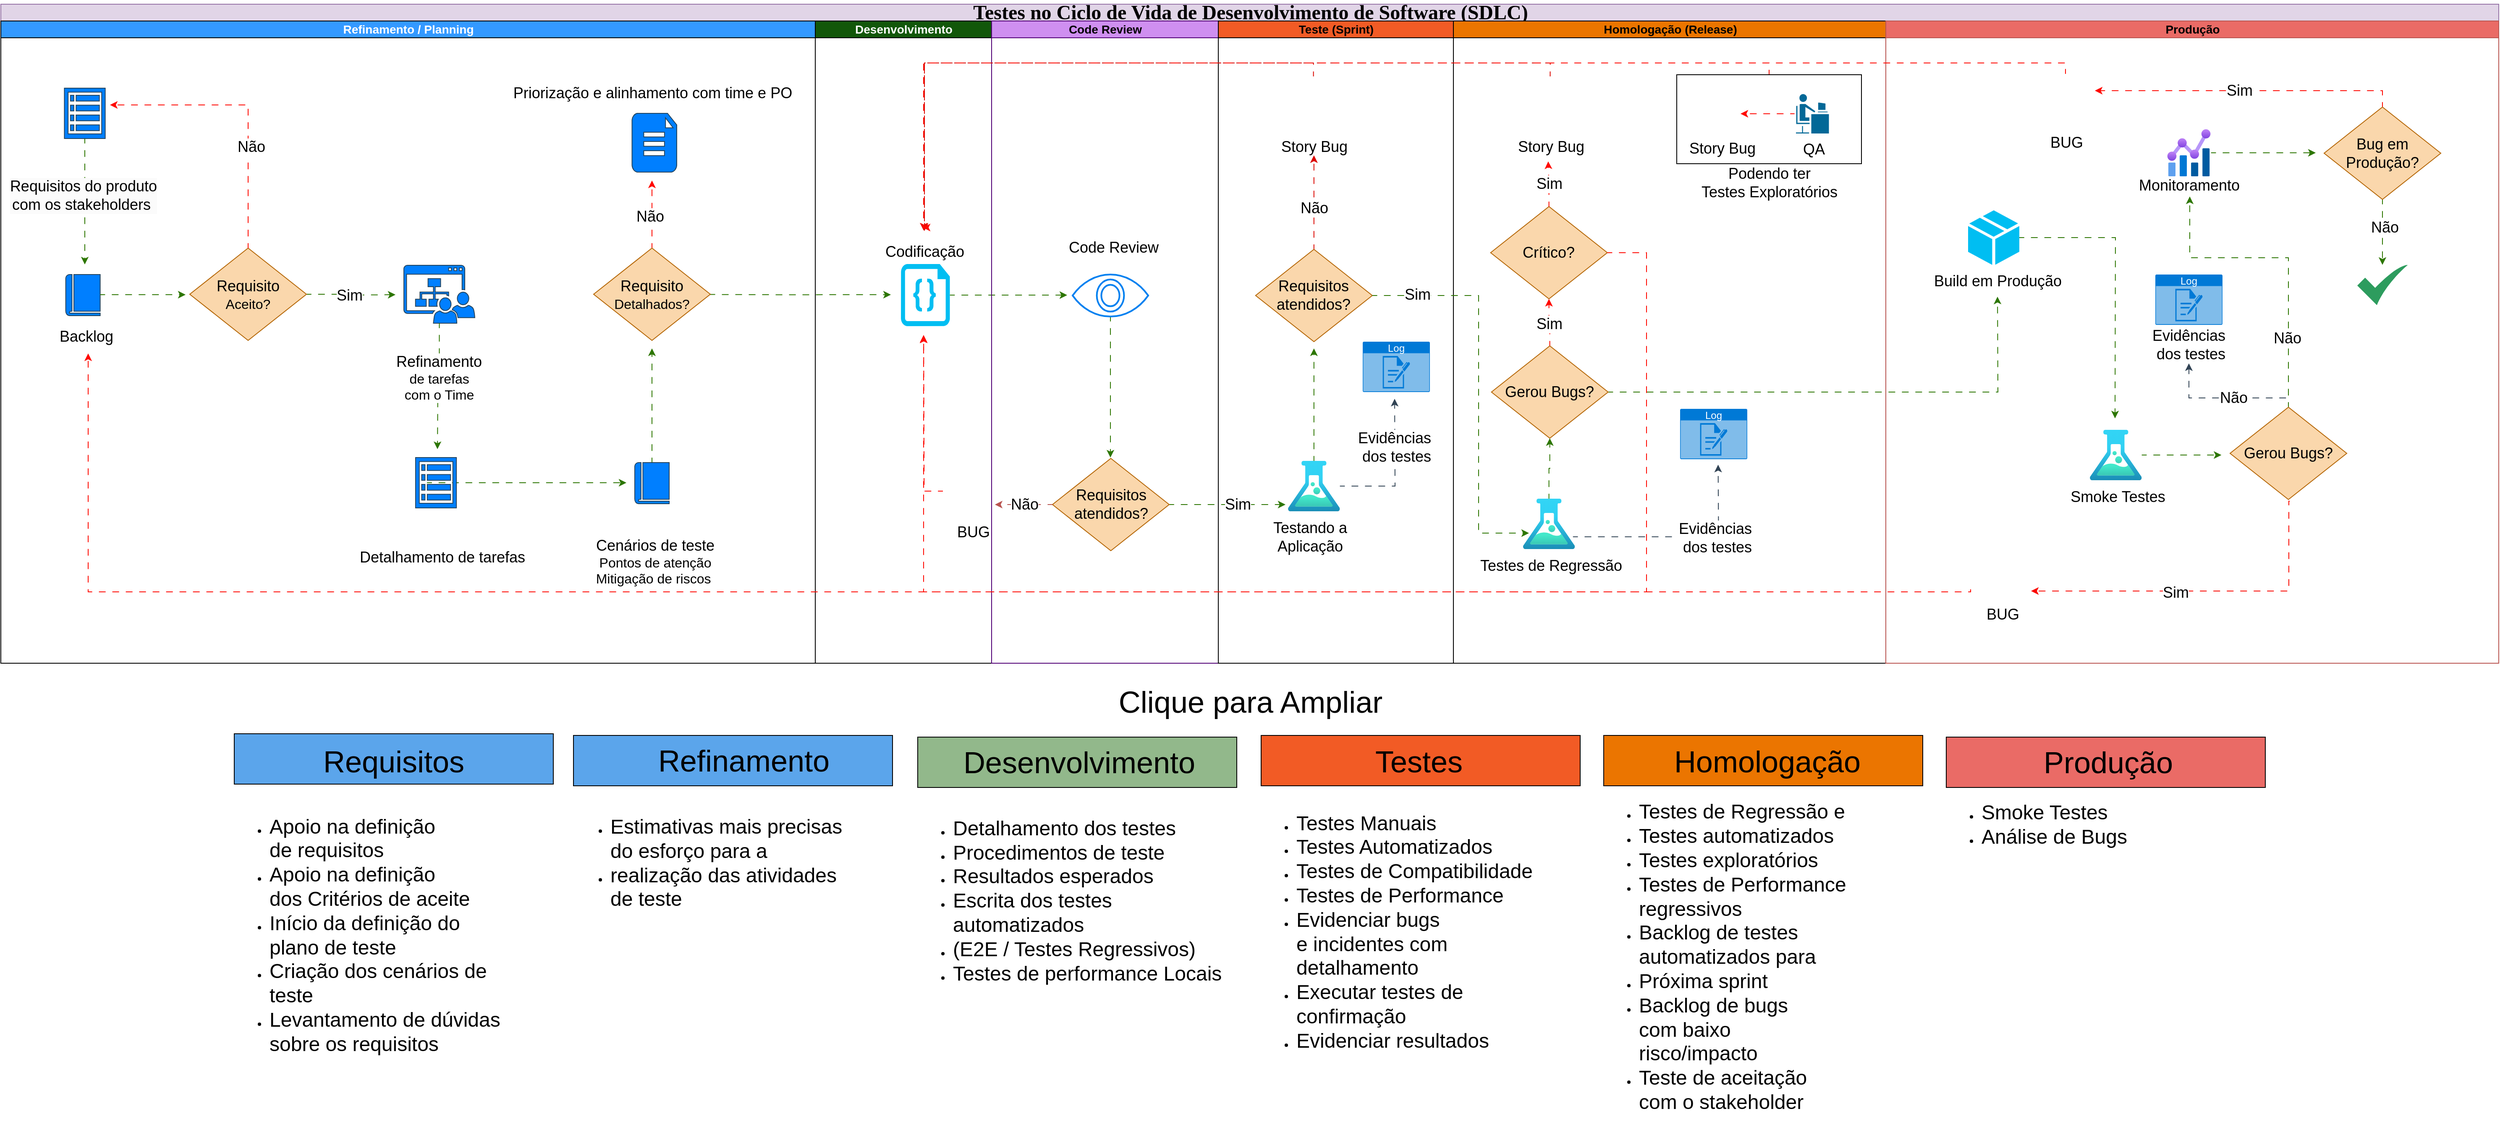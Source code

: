 <mxfile version="24.8.4">
  <diagram name="Page-1" id="74e2e168-ea6b-b213-b513-2b3c1d86103e">
    <mxGraphModel dx="6105" dy="2170" grid="0" gridSize="10" guides="1" tooltips="1" connect="1" arrows="1" fold="1" page="1" pageScale="1" pageWidth="1100" pageHeight="850" background="#FFFFFF" math="0" shadow="0">
      <root>
        <mxCell id="0" />
        <mxCell id="1" parent="0" />
        <mxCell id="77e6c97f196da883-1" value="&lt;font style=&quot;font-size: 24px;&quot;&gt;Testes no Ciclo de Vida de Desenvolvimento de Software (SDLC)&lt;/font&gt;" style="swimlane;html=1;childLayout=stackLayout;startSize=20;rounded=0;shadow=0;labelBackgroundColor=none;strokeWidth=1;fontFamily=Verdana;fontSize=8;align=center;fillColor=#e1d5e7;strokeColor=#9673a6;" parent="1" vertex="1">
          <mxGeometry x="70" y="5" width="2975" height="785" as="geometry" />
        </mxCell>
        <mxCell id="77e6c97f196da883-2" value="&lt;font style=&quot;font-size: 14px;&quot;&gt;Refinamento / Planning&lt;/font&gt;" style="swimlane;html=1;startSize=20;fillColor=#3399FF;strokeColor=#000000;fontColor=#ffffff;fillStyle=solid;gradientColor=none;" parent="77e6c97f196da883-1" vertex="1">
          <mxGeometry y="20" width="970" height="765" as="geometry">
            <mxRectangle y="20" width="32" height="730" as="alternateBounds" />
          </mxGeometry>
        </mxCell>
        <mxCell id="rSFsk-fasPT_X7yhRa_L-7" value="" style="edgeStyle=orthogonalEdgeStyle;rounded=0;orthogonalLoop=1;jettySize=auto;html=1;fillColor=#60a917;strokeColor=#2D7600;flowAnimation=1;" parent="77e6c97f196da883-2" source="rSFsk-fasPT_X7yhRa_L-2" edge="1">
          <mxGeometry relative="1" as="geometry">
            <mxPoint x="100" y="290" as="targetPoint" />
          </mxGeometry>
        </mxCell>
        <mxCell id="rSFsk-fasPT_X7yhRa_L-8" value="&lt;div style=&quot;font-size: 12px; background-color: rgb(251, 251, 251);&quot;&gt;&lt;span style=&quot;font-size: 18px;&quot;&gt;Requisitos do produto&lt;/span&gt;&lt;/div&gt;&lt;div style=&quot;font-size: 12px; background-color: rgb(251, 251, 251);&quot;&gt;&lt;span style=&quot;font-size: 18px;&quot;&gt;com os stakeholders&amp;nbsp;&lt;/span&gt;&lt;/div&gt;" style="edgeLabel;html=1;align=center;verticalAlign=middle;resizable=0;points=[];" parent="rSFsk-fasPT_X7yhRa_L-7" vertex="1" connectable="0">
          <mxGeometry x="0.608" y="-2" relative="1" as="geometry">
            <mxPoint y="-53" as="offset" />
          </mxGeometry>
        </mxCell>
        <mxCell id="rSFsk-fasPT_X7yhRa_L-2" value="" style="sketch=0;html=1;aspect=fixed;strokeColor=#23445d;shadow=0;fillColor=#007FFF;verticalAlign=top;labelPosition=center;verticalLabelPosition=bottom;shape=mxgraph.gcp2.view_list;" parent="77e6c97f196da883-2" vertex="1">
          <mxGeometry x="75.7" y="80" width="48.6" height="60" as="geometry" />
        </mxCell>
        <mxCell id="rSFsk-fasPT_X7yhRa_L-5" value="" style="sketch=0;pointerEvents=1;shadow=0;dashed=0;html=1;strokeColor=#23445d;fillColor=#007FFF;labelPosition=center;verticalLabelPosition=bottom;verticalAlign=top;outlineConnect=0;align=center;shape=mxgraph.office.concepts.book_journal;" parent="77e6c97f196da883-2" vertex="1">
          <mxGeometry x="77.3" y="302" width="41" height="49" as="geometry" />
        </mxCell>
        <mxCell id="rSFsk-fasPT_X7yhRa_L-6" value="&lt;span style=&quot;font-size: 18px;&quot;&gt;Backlog&amp;nbsp;&lt;/span&gt;" style="text;html=1;align=center;verticalAlign=middle;resizable=0;points=[];autosize=1;strokeColor=none;fillColor=none;" parent="77e6c97f196da883-2" vertex="1">
          <mxGeometry x="58.8" y="356" width="90" height="40" as="geometry" />
        </mxCell>
        <mxCell id="rSFsk-fasPT_X7yhRa_L-19" style="edgeStyle=orthogonalEdgeStyle;rounded=0;orthogonalLoop=1;jettySize=auto;html=1;fillColor=#60a917;strokeColor=#2D7600;flowAnimation=1;" parent="77e6c97f196da883-2" source="rSFsk-fasPT_X7yhRa_L-9" edge="1">
          <mxGeometry relative="1" as="geometry">
            <mxPoint x="470" y="326" as="targetPoint" />
          </mxGeometry>
        </mxCell>
        <mxCell id="rSFsk-fasPT_X7yhRa_L-20" value="&lt;font style=&quot;font-size: 18px;&quot;&gt;Sim&lt;/font&gt;" style="edgeLabel;html=1;align=center;verticalAlign=middle;resizable=0;points=[];" parent="rSFsk-fasPT_X7yhRa_L-19" vertex="1" connectable="0">
          <mxGeometry x="-0.057" y="-1" relative="1" as="geometry">
            <mxPoint as="offset" />
          </mxGeometry>
        </mxCell>
        <mxCell id="rSFsk-fasPT_X7yhRa_L-9" value="&lt;div&gt;&lt;font style=&quot;font-size: 18px;&quot;&gt;Requisito&lt;/font&gt;&lt;/div&gt;&lt;div&gt;&lt;font size=&quot;3&quot;&gt;Aceito?&lt;/font&gt;&lt;/div&gt;" style="rhombus;whiteSpace=wrap;html=1;fillColor=#fad7ac;strokeColor=#b46504;" parent="77e6c97f196da883-2" vertex="1">
          <mxGeometry x="225" y="270.5" width="139" height="110" as="geometry" />
        </mxCell>
        <mxCell id="rSFsk-fasPT_X7yhRa_L-10" style="edgeStyle=orthogonalEdgeStyle;rounded=0;orthogonalLoop=1;jettySize=auto;html=1;fillColor=#60a917;strokeColor=#2D7600;flowAnimation=1;" parent="77e6c97f196da883-2" source="rSFsk-fasPT_X7yhRa_L-5" edge="1">
          <mxGeometry relative="1" as="geometry">
            <mxPoint x="220" y="326" as="targetPoint" />
          </mxGeometry>
        </mxCell>
        <mxCell id="rSFsk-fasPT_X7yhRa_L-15" style="edgeStyle=orthogonalEdgeStyle;rounded=0;orthogonalLoop=1;jettySize=auto;html=1;exitX=0.5;exitY=0;exitDx=0;exitDy=0;strokeColor=#ff0800;flowAnimation=1;" parent="77e6c97f196da883-2" source="rSFsk-fasPT_X7yhRa_L-9" edge="1">
          <mxGeometry relative="1" as="geometry">
            <mxPoint x="130" y="100" as="targetPoint" />
            <Array as="points">
              <mxPoint x="295" y="100" />
            </Array>
          </mxGeometry>
        </mxCell>
        <mxCell id="rSFsk-fasPT_X7yhRa_L-16" value="&lt;font style=&quot;font-size: 18px;&quot;&gt;Não&lt;/font&gt;" style="edgeLabel;html=1;align=center;verticalAlign=middle;resizable=0;points=[];" parent="rSFsk-fasPT_X7yhRa_L-15" vertex="1" connectable="0">
          <mxGeometry x="-0.279" y="-3" relative="1" as="geometry">
            <mxPoint as="offset" />
          </mxGeometry>
        </mxCell>
        <mxCell id="rSFsk-fasPT_X7yhRa_L-18" value="" style="sketch=0;pointerEvents=1;shadow=0;dashed=0;html=1;strokeColor=#23445d;fillColor=#007FFF;labelPosition=center;verticalLabelPosition=bottom;verticalAlign=top;outlineConnect=0;align=center;shape=mxgraph.office.sites.site_team;" parent="77e6c97f196da883-2" vertex="1">
          <mxGeometry x="480" y="291" width="84.49" height="69" as="geometry" />
        </mxCell>
        <mxCell id="rSFsk-fasPT_X7yhRa_L-28" style="edgeStyle=orthogonalEdgeStyle;rounded=0;orthogonalLoop=1;jettySize=auto;html=1;fillColor=#60a917;strokeColor=#2D7600;flowAnimation=1;" parent="77e6c97f196da883-2" edge="1">
          <mxGeometry relative="1" as="geometry">
            <mxPoint x="745" y="550" as="targetPoint" />
            <mxPoint x="507.55" y="550" as="sourcePoint" />
          </mxGeometry>
        </mxCell>
        <mxCell id="rSFsk-fasPT_X7yhRa_L-22" value="" style="sketch=0;html=1;aspect=fixed;strokeColor=#23445d;shadow=0;fillColor=#007FFF;verticalAlign=top;labelPosition=center;verticalLabelPosition=bottom;shape=mxgraph.gcp2.view_list;" parent="77e6c97f196da883-2" vertex="1">
          <mxGeometry x="493.95" y="520" width="48.6" height="60" as="geometry" />
        </mxCell>
        <mxCell id="rSFsk-fasPT_X7yhRa_L-23" style="edgeStyle=orthogonalEdgeStyle;rounded=0;orthogonalLoop=1;jettySize=auto;html=1;fillColor=#60a917;strokeColor=#2D7600;flowAnimation=1;" parent="77e6c97f196da883-2" source="rSFsk-fasPT_X7yhRa_L-18" edge="1">
          <mxGeometry relative="1" as="geometry">
            <mxPoint x="520" y="510" as="targetPoint" />
          </mxGeometry>
        </mxCell>
        <mxCell id="rSFsk-fasPT_X7yhRa_L-24" value="&lt;div&gt;&lt;font style=&quot;font-size: 18px;&quot;&gt;Refinamento&amp;nbsp;&lt;/font&gt;&lt;/div&gt;&lt;div&gt;&lt;font size=&quot;3&quot;&gt;de tarefas&amp;nbsp;&lt;/font&gt;&lt;/div&gt;&lt;div&gt;&lt;font size=&quot;3&quot;&gt;com o Time&amp;nbsp;&lt;/font&gt;&lt;/div&gt;" style="edgeLabel;html=1;align=center;verticalAlign=middle;resizable=0;points=[];" parent="rSFsk-fasPT_X7yhRa_L-23" vertex="1" connectable="0">
          <mxGeometry x="-0.148" y="1" relative="1" as="geometry">
            <mxPoint as="offset" />
          </mxGeometry>
        </mxCell>
        <mxCell id="rSFsk-fasPT_X7yhRa_L-49" style="edgeStyle=orthogonalEdgeStyle;rounded=0;orthogonalLoop=1;jettySize=auto;html=1;fillColor=#60a917;strokeColor=#2D7600;flowAnimation=1;" parent="77e6c97f196da883-2" source="rSFsk-fasPT_X7yhRa_L-26" edge="1">
          <mxGeometry relative="1" as="geometry">
            <mxPoint x="775.5" y="390" as="targetPoint" />
          </mxGeometry>
        </mxCell>
        <mxCell id="rSFsk-fasPT_X7yhRa_L-26" value="" style="sketch=0;pointerEvents=1;shadow=0;dashed=0;html=1;strokeColor=#23445d;fillColor=#007FFF;labelPosition=center;verticalLabelPosition=bottom;verticalAlign=top;outlineConnect=0;align=center;shape=mxgraph.office.concepts.book_journal;" parent="77e6c97f196da883-2" vertex="1">
          <mxGeometry x="755" y="526" width="41" height="49" as="geometry" />
        </mxCell>
        <mxCell id="rSFsk-fasPT_X7yhRa_L-50" style="edgeStyle=orthogonalEdgeStyle;rounded=0;orthogonalLoop=1;jettySize=auto;html=1;fillColor=#f8cecc;strokeColor=#ff0800;flowAnimation=1;" parent="77e6c97f196da883-2" source="rSFsk-fasPT_X7yhRa_L-47" edge="1">
          <mxGeometry relative="1" as="geometry">
            <mxPoint x="775.5" y="190" as="targetPoint" />
          </mxGeometry>
        </mxCell>
        <mxCell id="rSFsk-fasPT_X7yhRa_L-53" value="&lt;font style=&quot;font-size: 18px;&quot;&gt;Não&lt;/font&gt;" style="edgeLabel;html=1;align=center;verticalAlign=middle;resizable=0;points=[];" parent="rSFsk-fasPT_X7yhRa_L-50" vertex="1" connectable="0">
          <mxGeometry x="-0.059" y="3" relative="1" as="geometry">
            <mxPoint as="offset" />
          </mxGeometry>
        </mxCell>
        <mxCell id="rSFsk-fasPT_X7yhRa_L-54" style="edgeStyle=orthogonalEdgeStyle;rounded=0;orthogonalLoop=1;jettySize=auto;html=1;fillColor=#60a917;strokeColor=#2D7600;flowAnimation=1;" parent="77e6c97f196da883-2" edge="1">
          <mxGeometry relative="1" as="geometry">
            <mxPoint x="1060" y="326" as="targetPoint" />
            <mxPoint x="796.91" y="325.571" as="sourcePoint" />
          </mxGeometry>
        </mxCell>
        <mxCell id="rSFsk-fasPT_X7yhRa_L-47" value="&lt;div&gt;&lt;font style=&quot;font-size: 18px;&quot;&gt;Requisito&lt;/font&gt;&lt;/div&gt;&lt;div&gt;&lt;font size=&quot;3&quot;&gt;Detalhados?&lt;/font&gt;&lt;/div&gt;" style="rhombus;whiteSpace=wrap;html=1;fillColor=#fad7ac;strokeColor=#b46504;" parent="77e6c97f196da883-2" vertex="1">
          <mxGeometry x="706" y="270.5" width="139" height="110" as="geometry" />
        </mxCell>
        <mxCell id="rSFsk-fasPT_X7yhRa_L-48" value="" style="verticalLabelPosition=bottom;html=1;verticalAlign=top;align=center;strokeColor=#23445d;fillColor=#007FFF;shape=mxgraph.azure.file_2;pointerEvents=1;" parent="77e6c97f196da883-2" vertex="1">
          <mxGeometry x="751.75" y="110" width="53.25" height="70" as="geometry" />
        </mxCell>
        <mxCell id="rSFsk-fasPT_X7yhRa_L-51" value="&lt;span style=&quot;font-size: 18px;&quot;&gt;Priorização e alinhamento com time e PO&lt;/span&gt;" style="text;html=1;align=center;verticalAlign=middle;resizable=0;points=[];autosize=1;strokeColor=none;fillColor=none;" parent="77e6c97f196da883-2" vertex="1">
          <mxGeometry x="596.38" y="66" width="360" height="40" as="geometry" />
        </mxCell>
        <mxCell id="77e6c97f196da883-3" value="&lt;font style=&quot;font-size: 14px;&quot;&gt;Desenvolvimento&lt;/font&gt;" style="swimlane;html=1;startSize=20;fillColor=#12570A;strokeColor=#000000;fontColor=#ffffff;fillStyle=solid;" parent="77e6c97f196da883-1" vertex="1">
          <mxGeometry x="970" y="20" width="210" height="765" as="geometry" />
        </mxCell>
        <mxCell id="rSFsk-fasPT_X7yhRa_L-61" style="edgeStyle=orthogonalEdgeStyle;rounded=0;orthogonalLoop=1;jettySize=auto;html=1;fillColor=#60a917;strokeColor=#2D7600;flowAnimation=1;" parent="77e6c97f196da883-3" source="rSFsk-fasPT_X7yhRa_L-52" edge="1">
          <mxGeometry relative="1" as="geometry">
            <mxPoint x="300.0" y="326.5" as="targetPoint" />
          </mxGeometry>
        </mxCell>
        <mxCell id="rSFsk-fasPT_X7yhRa_L-52" value="" style="verticalLabelPosition=bottom;html=1;verticalAlign=top;align=center;strokeColor=none;fillColor=#00BEF2;shape=mxgraph.azure.code_file;pointerEvents=1;" parent="77e6c97f196da883-3" vertex="1">
          <mxGeometry x="102" y="289.5" width="58.25" height="74" as="geometry" />
        </mxCell>
        <mxCell id="rSFsk-fasPT_X7yhRa_L-57" value="&lt;span style=&quot;font-size: 18px;&quot;&gt;Codificação&lt;/span&gt;" style="edgeLabel;html=1;align=center;verticalAlign=middle;resizable=0;points=[];" parent="77e6c97f196da883-3" vertex="1" connectable="0">
          <mxGeometry x="104.995" y="273.996" as="geometry">
            <mxPoint x="25" y="1" as="offset" />
          </mxGeometry>
        </mxCell>
        <mxCell id="77e6c97f196da883-4" value="&lt;font style=&quot;font-size: 14px;&quot;&gt;Code Review&lt;/font&gt;" style="swimlane;html=1;startSize=20;fillColor=#CF8FF0;strokeColor=#500075;fillStyle=solid;" parent="77e6c97f196da883-1" vertex="1">
          <mxGeometry x="1180" y="20" width="270" height="765" as="geometry" />
        </mxCell>
        <mxCell id="rSFsk-fasPT_X7yhRa_L-72" style="edgeStyle=orthogonalEdgeStyle;rounded=0;orthogonalLoop=1;jettySize=auto;html=1;exitX=1;exitY=0.5;exitDx=0;exitDy=0;fillColor=#60a917;strokeColor=#2D7600;flowAnimation=1;" parent="77e6c97f196da883-4" source="rSFsk-fasPT_X7yhRa_L-55" edge="1">
          <mxGeometry relative="1" as="geometry">
            <mxPoint x="350" y="576.059" as="targetPoint" />
          </mxGeometry>
        </mxCell>
        <mxCell id="rSFsk-fasPT_X7yhRa_L-73" value="&lt;font style=&quot;font-size: 18px;&quot;&gt;Sim&lt;/font&gt;" style="edgeLabel;html=1;align=center;verticalAlign=middle;resizable=0;points=[];" parent="rSFsk-fasPT_X7yhRa_L-72" vertex="1" connectable="0">
          <mxGeometry x="0.171" y="1" relative="1" as="geometry">
            <mxPoint as="offset" />
          </mxGeometry>
        </mxCell>
        <mxCell id="rSFsk-fasPT_X7yhRa_L-55" value="&lt;span style=&quot;font-size: 18px;&quot;&gt;Requisitos atendidos?&lt;/span&gt;" style="rhombus;whiteSpace=wrap;html=1;fillColor=#fad7ac;strokeColor=#b46504;" parent="77e6c97f196da883-4" vertex="1">
          <mxGeometry x="72.5" y="521" width="139" height="110" as="geometry" />
        </mxCell>
        <mxCell id="rSFsk-fasPT_X7yhRa_L-67" style="edgeStyle=orthogonalEdgeStyle;rounded=0;orthogonalLoop=1;jettySize=auto;html=1;fillColor=#60a917;strokeColor=#2D7600;flowAnimation=1;" parent="77e6c97f196da883-4" source="rSFsk-fasPT_X7yhRa_L-59" edge="1">
          <mxGeometry relative="1" as="geometry">
            <mxPoint x="141.5" y="520" as="targetPoint" />
          </mxGeometry>
        </mxCell>
        <mxCell id="rSFsk-fasPT_X7yhRa_L-59" value="" style="html=1;verticalLabelPosition=bottom;align=center;labelBackgroundColor=#ffffff;verticalAlign=top;strokeWidth=2;strokeColor=#0080F0;shadow=0;dashed=0;shape=mxgraph.ios7.icons.eye;" parent="77e6c97f196da883-4" vertex="1">
          <mxGeometry x="96.5" y="302" width="90" height="50" as="geometry" />
        </mxCell>
        <mxCell id="rSFsk-fasPT_X7yhRa_L-60" value="&lt;span style=&quot;font-size: 18px;&quot;&gt;Code Review&lt;/span&gt;" style="text;html=1;align=center;verticalAlign=middle;resizable=0;points=[];autosize=1;strokeColor=none;fillColor=none;" parent="77e6c97f196da883-4" vertex="1">
          <mxGeometry x="80" y="250" width="130" height="40" as="geometry" />
        </mxCell>
        <mxCell id="77e6c97f196da883-5" value="&lt;font style=&quot;font-size: 14px;&quot;&gt;Teste (Sprint)&lt;/font&gt;" style="swimlane;html=1;startSize=20;strokeColor=#000000;fillColor=#F25B25;" parent="77e6c97f196da883-1" vertex="1">
          <mxGeometry x="1450" y="20" width="280" height="765" as="geometry" />
        </mxCell>
        <mxCell id="rSFsk-fasPT_X7yhRa_L-76" style="edgeStyle=orthogonalEdgeStyle;rounded=0;orthogonalLoop=1;jettySize=auto;html=1;fillColor=#60a917;strokeColor=#2D7600;flowAnimation=1;" parent="77e6c97f196da883-5" source="rSFsk-fasPT_X7yhRa_L-68" edge="1">
          <mxGeometry relative="1" as="geometry">
            <mxPoint x="113.91" y="390" as="targetPoint" />
          </mxGeometry>
        </mxCell>
        <mxCell id="rSFsk-fasPT_X7yhRa_L-78" style="edgeStyle=orthogonalEdgeStyle;rounded=0;orthogonalLoop=1;jettySize=auto;html=1;fillColor=#647687;strokeColor=#314354;flowAnimation=1;" parent="77e6c97f196da883-5" source="rSFsk-fasPT_X7yhRa_L-68" edge="1">
          <mxGeometry relative="1" as="geometry">
            <mxPoint x="210" y="450" as="targetPoint" />
          </mxGeometry>
        </mxCell>
        <mxCell id="rSFsk-fasPT_X7yhRa_L-79" value="&lt;font style=&quot;font-size: 18px;&quot;&gt;Evidências&amp;nbsp;&lt;br&gt;dos testes&lt;/font&gt;" style="edgeLabel;html=1;align=center;verticalAlign=middle;resizable=0;points=[];" parent="rSFsk-fasPT_X7yhRa_L-78" vertex="1" connectable="0">
          <mxGeometry x="0.32" y="-1" relative="1" as="geometry">
            <mxPoint as="offset" />
          </mxGeometry>
        </mxCell>
        <mxCell id="rSFsk-fasPT_X7yhRa_L-68" value="" style="image;aspect=fixed;html=1;points=[];align=center;fontSize=12;image=img/lib/azure2/general/Load_Test.svg;" parent="77e6c97f196da883-5" vertex="1">
          <mxGeometry x="83" y="524" width="61.82" height="60" as="geometry" />
        </mxCell>
        <mxCell id="rSFsk-fasPT_X7yhRa_L-81" style="edgeStyle=orthogonalEdgeStyle;rounded=0;orthogonalLoop=1;jettySize=auto;html=1;fillColor=#f8cecc;strokeColor=#db0700;flowAnimation=1;" parent="77e6c97f196da883-5" source="rSFsk-fasPT_X7yhRa_L-74" edge="1">
          <mxGeometry relative="1" as="geometry">
            <mxPoint x="113.91" y="160" as="targetPoint" />
          </mxGeometry>
        </mxCell>
        <mxCell id="rSFsk-fasPT_X7yhRa_L-82" value="&lt;font style=&quot;font-size: 18px;&quot;&gt;Não&lt;/font&gt;" style="edgeLabel;html=1;align=center;verticalAlign=middle;resizable=0;points=[];" parent="rSFsk-fasPT_X7yhRa_L-81" vertex="1" connectable="0">
          <mxGeometry x="-0.121" relative="1" as="geometry">
            <mxPoint as="offset" />
          </mxGeometry>
        </mxCell>
        <mxCell id="rSFsk-fasPT_X7yhRa_L-74" value="&lt;span style=&quot;font-size: 18px;&quot;&gt;Requisitos atendidos?&lt;/span&gt;" style="rhombus;whiteSpace=wrap;html=1;fillColor=#fad7ac;strokeColor=#b46504;" parent="77e6c97f196da883-5" vertex="1">
          <mxGeometry x="44.41" y="272" width="139" height="110" as="geometry" />
        </mxCell>
        <mxCell id="rSFsk-fasPT_X7yhRa_L-77" value="Log" style="html=1;whiteSpace=wrap;strokeColor=none;fillColor=#0079D6;labelPosition=center;verticalLabelPosition=middle;verticalAlign=top;align=center;fontSize=12;outlineConnect=0;spacingTop=-6;fontColor=#FFFFFF;sketch=0;shape=mxgraph.sitemap.log;" parent="77e6c97f196da883-5" vertex="1">
          <mxGeometry x="172" y="382" width="80" height="60" as="geometry" />
        </mxCell>
        <mxCell id="rSFsk-fasPT_X7yhRa_L-84" style="edgeStyle=orthogonalEdgeStyle;rounded=0;orthogonalLoop=1;jettySize=auto;html=1;fillColor=#f8cecc;strokeColor=#db0700;flowAnimation=1;" parent="77e6c97f196da883-5" edge="1">
          <mxGeometry relative="1" as="geometry">
            <mxPoint x="-350" y="250" as="targetPoint" />
            <Array as="points">
              <mxPoint x="113" y="50" />
              <mxPoint x="-350" y="50" />
            </Array>
            <mxPoint x="113.333" y="66" as="sourcePoint" />
          </mxGeometry>
        </mxCell>
        <mxCell id="rSFsk-fasPT_X7yhRa_L-83" value="&lt;span style=&quot;font-size: 18px;&quot;&gt;Story Bug&lt;/span&gt;" style="text;html=1;align=center;verticalAlign=middle;resizable=0;points=[];autosize=1;strokeColor=none;fillColor=none;" parent="77e6c97f196da883-5" vertex="1">
          <mxGeometry x="63.91" y="130" width="100" height="40" as="geometry" />
        </mxCell>
        <mxCell id="rSFsk-fasPT_X7yhRa_L-92" value="&lt;div&gt;&lt;span style=&quot;font-size: 18px;&quot;&gt;Testando a&lt;/span&gt;&lt;/div&gt;&lt;div&gt;&lt;span style=&quot;font-size: 18px;&quot;&gt;Aplicação&lt;/span&gt;&lt;/div&gt;" style="edgeLabel;html=1;align=center;verticalAlign=middle;resizable=0;points=[];" parent="77e6c97f196da883-5" vertex="1" connectable="0">
          <mxGeometry x="113.912" y="620.002" as="geometry">
            <mxPoint x="-5" y="-5" as="offset" />
          </mxGeometry>
        </mxCell>
        <mxCell id="77e6c97f196da883-6" value="&lt;font style=&quot;font-size: 14px;&quot;&gt;Homologação (Release)&lt;/font&gt;" style="swimlane;html=1;startSize=20;fillColor=#EB7500;" parent="77e6c97f196da883-1" vertex="1">
          <mxGeometry x="1730" y="20" width="515" height="765" as="geometry" />
        </mxCell>
        <mxCell id="rSFsk-fasPT_X7yhRa_L-99" style="edgeStyle=orthogonalEdgeStyle;rounded=0;orthogonalLoop=1;jettySize=auto;html=1;fillColor=#fad9d5;strokeColor=#DB0700;flowAnimation=1;" parent="77e6c97f196da883-6" edge="1">
          <mxGeometry relative="1" as="geometry">
            <mxPoint x="-630" y="250" as="targetPoint" />
            <Array as="points">
              <mxPoint x="115" y="50" />
              <mxPoint x="-630" y="50" />
            </Array>
            <mxPoint x="115.25" y="66" as="sourcePoint" />
          </mxGeometry>
        </mxCell>
        <mxCell id="rSFsk-fasPT_X7yhRa_L-86" value="&lt;span style=&quot;font-size: 18px;&quot;&gt;Story Bug&lt;/span&gt;" style="text;html=1;align=center;verticalAlign=middle;resizable=0;points=[];autosize=1;strokeColor=none;fillColor=none;" parent="77e6c97f196da883-6" vertex="1">
          <mxGeometry x="65.82" y="130" width="100" height="40" as="geometry" />
        </mxCell>
        <mxCell id="rSFsk-fasPT_X7yhRa_L-106" style="edgeStyle=orthogonalEdgeStyle;rounded=0;orthogonalLoop=1;jettySize=auto;html=1;fillColor=#60a917;strokeColor=#2D7600;flowAnimation=1;" parent="77e6c97f196da883-6" source="rSFsk-fasPT_X7yhRa_L-88" target="rSFsk-fasPT_X7yhRa_L-94" edge="1">
          <mxGeometry relative="1" as="geometry" />
        </mxCell>
        <mxCell id="rSFsk-fasPT_X7yhRa_L-88" value="" style="image;aspect=fixed;html=1;points=[];align=center;fontSize=12;image=img/lib/azure2/general/Load_Test.svg;" parent="77e6c97f196da883-6" vertex="1">
          <mxGeometry x="82.91" y="569" width="61.82" height="60" as="geometry" />
        </mxCell>
        <mxCell id="rSFsk-fasPT_X7yhRa_L-93" value="&lt;span style=&quot;font-size: 18px;&quot;&gt;Testes de Regressão&lt;/span&gt;" style="edgeLabel;html=1;align=center;verticalAlign=middle;resizable=0;points=[];" parent="77e6c97f196da883-6" vertex="1" connectable="0">
          <mxGeometry x="115.822" y="649.002" as="geometry" />
        </mxCell>
        <mxCell id="rSFsk-fasPT_X7yhRa_L-104" style="edgeStyle=orthogonalEdgeStyle;rounded=0;orthogonalLoop=1;jettySize=auto;html=1;entryX=0.5;entryY=1;entryDx=0;entryDy=0;fillColor=#f8cecc;strokeColor=#ff0800;flowAnimation=1;" parent="77e6c97f196da883-6" source="rSFsk-fasPT_X7yhRa_L-94" target="rSFsk-fasPT_X7yhRa_L-97" edge="1">
          <mxGeometry relative="1" as="geometry" />
        </mxCell>
        <mxCell id="rSFsk-fasPT_X7yhRa_L-105" value="&lt;font style=&quot;font-size: 18px;&quot;&gt;Sim&lt;/font&gt;" style="edgeLabel;html=1;align=center;verticalAlign=middle;resizable=0;points=[];" parent="rSFsk-fasPT_X7yhRa_L-104" vertex="1" connectable="0">
          <mxGeometry x="-0.062" y="1" relative="1" as="geometry">
            <mxPoint as="offset" />
          </mxGeometry>
        </mxCell>
        <mxCell id="w7D7gaezyS0UYLQDGe1b-21" style="edgeStyle=orthogonalEdgeStyle;rounded=0;orthogonalLoop=1;jettySize=auto;html=1;fillColor=#60a917;strokeColor=#2D7600;flowAnimation=1;" parent="77e6c97f196da883-6" source="rSFsk-fasPT_X7yhRa_L-94" edge="1">
          <mxGeometry relative="1" as="geometry">
            <mxPoint x="648" y="328.333" as="targetPoint" />
          </mxGeometry>
        </mxCell>
        <mxCell id="rSFsk-fasPT_X7yhRa_L-94" value="&lt;span style=&quot;font-size: 18px;&quot;&gt;Gerou Bugs?&lt;/span&gt;" style="rhombus;whiteSpace=wrap;html=1;fillColor=#fad7ac;strokeColor=#b46504;" parent="77e6c97f196da883-6" vertex="1">
          <mxGeometry x="45.32" y="387" width="139" height="110" as="geometry" />
        </mxCell>
        <mxCell id="rSFsk-fasPT_X7yhRa_L-97" value="&lt;span style=&quot;font-size: 18px;&quot;&gt;Crítico?&lt;/span&gt;" style="rhombus;whiteSpace=wrap;html=1;fillColor=#fad7ac;strokeColor=#b46504;" parent="77e6c97f196da883-6" vertex="1">
          <mxGeometry x="44.32" y="221" width="139" height="110" as="geometry" />
        </mxCell>
        <mxCell id="rSFsk-fasPT_X7yhRa_L-101" style="edgeStyle=orthogonalEdgeStyle;rounded=0;orthogonalLoop=1;jettySize=auto;html=1;entryX=0.471;entryY=0.932;entryDx=0;entryDy=0;entryPerimeter=0;fillColor=#f8cecc;strokeColor=#ff0800;flowAnimation=1;" parent="77e6c97f196da883-6" source="rSFsk-fasPT_X7yhRa_L-97" target="rSFsk-fasPT_X7yhRa_L-86" edge="1">
          <mxGeometry relative="1" as="geometry" />
        </mxCell>
        <mxCell id="rSFsk-fasPT_X7yhRa_L-102" value="&lt;font style=&quot;font-size: 18px;&quot;&gt;Sim&lt;/font&gt;" style="edgeLabel;html=1;align=center;verticalAlign=middle;resizable=0;points=[];" parent="rSFsk-fasPT_X7yhRa_L-101" vertex="1" connectable="0">
          <mxGeometry x="0.051" y="-1" relative="1" as="geometry">
            <mxPoint as="offset" />
          </mxGeometry>
        </mxCell>
        <mxCell id="rSFsk-fasPT_X7yhRa_L-107" style="edgeStyle=orthogonalEdgeStyle;rounded=0;orthogonalLoop=1;jettySize=auto;html=1;fillColor=#647687;strokeColor=#314354;flowAnimation=1;entryX=0;entryY=0.5;entryDx=0;entryDy=0;entryPerimeter=0;exitX=0.962;exitY=0.756;exitDx=0;exitDy=0;exitPerimeter=0;" parent="77e6c97f196da883-6" source="rSFsk-fasPT_X7yhRa_L-88" edge="1">
          <mxGeometry relative="1" as="geometry">
            <mxPoint x="315.27" y="528.53" as="targetPoint" />
            <mxPoint x="190.0" y="610.53" as="sourcePoint" />
          </mxGeometry>
        </mxCell>
        <mxCell id="rSFsk-fasPT_X7yhRa_L-108" value="&lt;font style=&quot;font-size: 18px;&quot;&gt;Evidências&amp;nbsp;&lt;br&gt;dos testes&lt;/font&gt;" style="edgeLabel;html=1;align=center;verticalAlign=middle;resizable=0;points=[];" parent="rSFsk-fasPT_X7yhRa_L-107" vertex="1" connectable="0">
          <mxGeometry x="0.32" y="-1" relative="1" as="geometry">
            <mxPoint as="offset" />
          </mxGeometry>
        </mxCell>
        <mxCell id="rSFsk-fasPT_X7yhRa_L-109" value="Log" style="html=1;whiteSpace=wrap;strokeColor=none;fillColor=#0079D6;labelPosition=center;verticalLabelPosition=middle;verticalAlign=top;align=center;fontSize=12;outlineConnect=0;spacingTop=-6;fontColor=#FFFFFF;sketch=0;shape=mxgraph.sitemap.log;" parent="77e6c97f196da883-6" vertex="1">
          <mxGeometry x="270" y="462" width="80" height="60" as="geometry" />
        </mxCell>
        <mxCell id="w7D7gaezyS0UYLQDGe1b-67" style="edgeStyle=orthogonalEdgeStyle;rounded=0;orthogonalLoop=1;jettySize=auto;html=1;fillColor=#f8cecc;gradientColor=#ea6b66;strokeColor=#f00800;flowAnimation=1;" parent="77e6c97f196da883-6" source="w7D7gaezyS0UYLQDGe1b-6" edge="1">
          <mxGeometry relative="1" as="geometry">
            <mxPoint x="-630.923" y="249.615" as="targetPoint" />
            <Array as="points">
              <mxPoint x="376" y="50" />
              <mxPoint x="-631" y="50" />
            </Array>
          </mxGeometry>
        </mxCell>
        <mxCell id="w7D7gaezyS0UYLQDGe1b-6" value="" style="rounded=0;whiteSpace=wrap;html=1;" parent="77e6c97f196da883-6" vertex="1">
          <mxGeometry x="266" y="64" width="220" height="106" as="geometry" />
        </mxCell>
        <mxCell id="w7D7gaezyS0UYLQDGe1b-17" style="edgeStyle=orthogonalEdgeStyle;rounded=0;orthogonalLoop=1;jettySize=auto;html=1;entryX=1;entryY=0.5;entryDx=0;entryDy=0;fillColor=#f8cecc;strokeColor=#ff0800;flowAnimation=1;" parent="77e6c97f196da883-6" source="w7D7gaezyS0UYLQDGe1b-12" target="w7D7gaezyS0UYLQDGe1b-16" edge="1">
          <mxGeometry relative="1" as="geometry" />
        </mxCell>
        <mxCell id="w7D7gaezyS0UYLQDGe1b-12" value="" style="shape=mxgraph.cisco.people.androgenous_person;html=1;pointerEvents=1;dashed=0;fillColor=#036897;strokeColor=#ffffff;strokeWidth=2;verticalLabelPosition=bottom;verticalAlign=top;align=center;outlineConnect=0;" parent="77e6c97f196da883-6" vertex="1">
          <mxGeometry x="407" y="86" width="41.23" height="49" as="geometry" />
        </mxCell>
        <mxCell id="w7D7gaezyS0UYLQDGe1b-14" value="&lt;font style=&quot;font-size: 18px;&quot;&gt;QA&lt;/font&gt;" style="text;html=1;align=center;verticalAlign=middle;resizable=0;points=[];autosize=1;strokeColor=none;fillColor=none;" parent="77e6c97f196da883-6" vertex="1">
          <mxGeometry x="406.61" y="136" width="44" height="34" as="geometry" />
        </mxCell>
        <mxCell id="w7D7gaezyS0UYLQDGe1b-15" value="&lt;span style=&quot;font-size: 18px;&quot;&gt;Story Bug&lt;/span&gt;" style="text;html=1;align=center;verticalAlign=middle;resizable=0;points=[];autosize=1;strokeColor=none;fillColor=none;" parent="77e6c97f196da883-6" vertex="1">
          <mxGeometry x="270.0" y="132" width="100" height="40" as="geometry" />
        </mxCell>
        <mxCell id="w7D7gaezyS0UYLQDGe1b-16" value="" style="shape=image;html=1;verticalAlign=top;verticalLabelPosition=bottom;labelBackgroundColor=#ffffff;imageAspect=0;aspect=fixed;image=https://cdn2.iconfinder.com/data/icons/crystalproject/128x128/apps/bug.png" parent="77e6c97f196da883-6" vertex="1">
          <mxGeometry x="291" y="85" width="51" height="51" as="geometry" />
        </mxCell>
        <mxCell id="w7D7gaezyS0UYLQDGe1b-11" value="&lt;font style=&quot;font-size: 18px;&quot;&gt;Podendo ter&lt;br&gt;Testes Exploratórios&lt;/font&gt;" style="text;html=1;align=center;verticalAlign=middle;resizable=0;points=[];autosize=1;strokeColor=none;fillColor=none;" parent="77e6c97f196da883-6" vertex="1">
          <mxGeometry x="286" y="165" width="180" height="55" as="geometry" />
        </mxCell>
        <mxCell id="w7D7gaezyS0UYLQDGe1b-5" value="" style="shape=image;html=1;verticalAlign=top;verticalLabelPosition=bottom;labelBackgroundColor=#ffffff;imageAspect=0;aspect=fixed;image=https://cdn2.iconfinder.com/data/icons/crystalproject/128x128/apps/bug.png" parent="77e6c97f196da883-6" vertex="1">
          <mxGeometry x="80.82" y="70" width="70" height="70" as="geometry" />
        </mxCell>
        <mxCell id="w7D7gaezyS0UYLQDGe1b-40" style="edgeStyle=orthogonalEdgeStyle;rounded=0;orthogonalLoop=1;jettySize=auto;html=1;fillColor=#f8cecc;strokeColor=#ff0800;flowAnimation=1;" parent="77e6c97f196da883-6" edge="1">
          <mxGeometry relative="1" as="geometry">
            <mxPoint x="-631" y="374" as="targetPoint" />
            <mxPoint x="616" y="677.0" as="sourcePoint" />
            <Array as="points">
              <mxPoint x="616" y="680" />
              <mxPoint x="-631" y="680" />
            </Array>
          </mxGeometry>
        </mxCell>
        <mxCell id="rSFsk-fasPT_X7yhRa_L-89" style="edgeStyle=orthogonalEdgeStyle;rounded=0;orthogonalLoop=1;jettySize=auto;html=1;fillColor=#60a917;strokeColor=#2D7600;flowAnimation=1;" parent="77e6c97f196da883-1" source="rSFsk-fasPT_X7yhRa_L-74" edge="1">
          <mxGeometry relative="1" as="geometry">
            <mxPoint x="1820" y="630" as="targetPoint" />
            <Array as="points">
              <mxPoint x="1760" y="347" />
              <mxPoint x="1760" y="630" />
            </Array>
          </mxGeometry>
        </mxCell>
        <mxCell id="rSFsk-fasPT_X7yhRa_L-91" value="&lt;font style=&quot;font-size: 18px;&quot;&gt;Sim&lt;/font&gt;" style="edgeLabel;html=1;align=center;verticalAlign=middle;resizable=0;points=[];" parent="rSFsk-fasPT_X7yhRa_L-89" vertex="1" connectable="0">
          <mxGeometry x="-0.775" y="1" relative="1" as="geometry">
            <mxPoint as="offset" />
          </mxGeometry>
        </mxCell>
        <mxCell id="w7D7gaezyS0UYLQDGe1b-19" style="edgeStyle=orthogonalEdgeStyle;rounded=0;orthogonalLoop=1;jettySize=auto;html=1;fillColor=#f8cecc;strokeColor=#ff0800;flowAnimation=1;" parent="77e6c97f196da883-1" source="rSFsk-fasPT_X7yhRa_L-97" target="rSFsk-fasPT_X7yhRa_L-6" edge="1">
          <mxGeometry relative="1" as="geometry">
            <Array as="points">
              <mxPoint x="1960" y="296" />
              <mxPoint x="1960" y="700" />
              <mxPoint x="104" y="700" />
            </Array>
          </mxGeometry>
        </mxCell>
        <mxCell id="77e6c97f196da883-7" value="&lt;font style=&quot;font-size: 14px;&quot;&gt;Produção&lt;/font&gt;" style="swimlane;html=1;startSize=20;fillColor=#EA6B66;strokeColor=#b85450;" parent="77e6c97f196da883-1" vertex="1">
          <mxGeometry x="2245" y="20" width="730" height="765" as="geometry" />
        </mxCell>
        <mxCell id="w7D7gaezyS0UYLQDGe1b-25" style="edgeStyle=orthogonalEdgeStyle;rounded=0;orthogonalLoop=1;jettySize=auto;html=1;fillColor=#60a917;strokeColor=#2D7600;flowAnimation=1;" parent="77e6c97f196da883-7" source="w7D7gaezyS0UYLQDGe1b-20" edge="1">
          <mxGeometry relative="1" as="geometry">
            <mxPoint x="273" y="473.333" as="targetPoint" />
          </mxGeometry>
        </mxCell>
        <mxCell id="w7D7gaezyS0UYLQDGe1b-20" value="" style="verticalLabelPosition=bottom;html=1;verticalAlign=top;align=center;strokeColor=none;fillColor=#00BEF2;shape=mxgraph.azure.cloud_service_package_file;" parent="77e6c97f196da883-7" vertex="1">
          <mxGeometry x="98" y="225.5" width="61" height="65" as="geometry" />
        </mxCell>
        <mxCell id="w7D7gaezyS0UYLQDGe1b-22" value="&lt;span style=&quot;font-size: 18px;&quot;&gt;Build em Produção&lt;/span&gt;" style="text;html=1;align=center;verticalAlign=middle;resizable=0;points=[];autosize=1;strokeColor=none;fillColor=none;" parent="77e6c97f196da883-7" vertex="1">
          <mxGeometry x="48" y="293" width="170" height="34" as="geometry" />
        </mxCell>
        <mxCell id="w7D7gaezyS0UYLQDGe1b-28" style="edgeStyle=orthogonalEdgeStyle;rounded=0;orthogonalLoop=1;jettySize=auto;html=1;fillColor=#60a917;strokeColor=#2D7600;flowAnimation=1;" parent="77e6c97f196da883-7" source="w7D7gaezyS0UYLQDGe1b-23" edge="1">
          <mxGeometry relative="1" as="geometry">
            <mxPoint x="399.667" y="517" as="targetPoint" />
          </mxGeometry>
        </mxCell>
        <mxCell id="w7D7gaezyS0UYLQDGe1b-23" value="" style="image;aspect=fixed;html=1;points=[];align=center;fontSize=12;image=img/lib/azure2/general/Load_Test.svg;" parent="77e6c97f196da883-7" vertex="1">
          <mxGeometry x="243" y="487" width="61.82" height="60" as="geometry" />
        </mxCell>
        <mxCell id="w7D7gaezyS0UYLQDGe1b-24" value="&lt;span style=&quot;font-size: 18px;&quot;&gt;Smoke Testes&lt;/span&gt;" style="edgeLabel;html=1;align=center;verticalAlign=middle;resizable=0;points=[];" parent="77e6c97f196da883-7" vertex="1" connectable="0">
          <mxGeometry x="275.912" y="567.002" as="geometry" />
        </mxCell>
        <mxCell id="w7D7gaezyS0UYLQDGe1b-41" style="edgeStyle=orthogonalEdgeStyle;rounded=0;orthogonalLoop=1;jettySize=auto;html=1;entryX=1;entryY=0.5;entryDx=0;entryDy=0;fillColor=#f8cecc;strokeColor=#fa0800;flowAnimation=1;" parent="77e6c97f196da883-7" edge="1">
          <mxGeometry relative="1" as="geometry">
            <mxPoint x="481" y="572" as="sourcePoint" />
            <mxPoint x="173.0" y="679" as="targetPoint" />
            <Array as="points">
              <mxPoint x="480" y="679" />
            </Array>
          </mxGeometry>
        </mxCell>
        <mxCell id="w7D7gaezyS0UYLQDGe1b-42" value="&lt;font style=&quot;font-size: 18px;&quot;&gt;Sim&lt;/font&gt;" style="edgeLabel;html=1;align=center;verticalAlign=middle;resizable=0;points=[];" parent="w7D7gaezyS0UYLQDGe1b-41" vertex="1" connectable="0">
          <mxGeometry x="0.171" y="2" relative="1" as="geometry">
            <mxPoint as="offset" />
          </mxGeometry>
        </mxCell>
        <mxCell id="w7D7gaezyS0UYLQDGe1b-45" style="edgeStyle=orthogonalEdgeStyle;rounded=0;orthogonalLoop=1;jettySize=auto;html=1;fillColor=#647687;strokeColor=#314354;flowAnimation=1;" parent="77e6c97f196da883-7" source="w7D7gaezyS0UYLQDGe1b-26" edge="1">
          <mxGeometry relative="1" as="geometry">
            <mxPoint x="361" y="407.8" as="targetPoint" />
            <Array as="points">
              <mxPoint x="479" y="449" />
              <mxPoint x="361" y="449" />
            </Array>
          </mxGeometry>
        </mxCell>
        <mxCell id="w7D7gaezyS0UYLQDGe1b-50" value="&lt;font style=&quot;font-size: 18px;&quot;&gt;Não&lt;/font&gt;" style="edgeLabel;html=1;align=center;verticalAlign=middle;resizable=0;points=[];" parent="w7D7gaezyS0UYLQDGe1b-45" vertex="1" connectable="0">
          <mxGeometry x="0.002" relative="1" as="geometry">
            <mxPoint x="9" as="offset" />
          </mxGeometry>
        </mxCell>
        <mxCell id="w7D7gaezyS0UYLQDGe1b-54" style="edgeStyle=orthogonalEdgeStyle;rounded=0;orthogonalLoop=1;jettySize=auto;html=1;fillColor=#60a917;strokeColor=#2D7600;flowAnimation=1;" parent="77e6c97f196da883-7" source="w7D7gaezyS0UYLQDGe1b-26" edge="1">
          <mxGeometry relative="1" as="geometry">
            <mxPoint x="362" y="209" as="targetPoint" />
            <Array as="points">
              <mxPoint x="479" y="282" />
              <mxPoint x="362" y="282" />
            </Array>
          </mxGeometry>
        </mxCell>
        <mxCell id="w7D7gaezyS0UYLQDGe1b-55" value="&lt;font style=&quot;font-size: 18px;&quot;&gt;Não&lt;/font&gt;" style="edgeLabel;html=1;align=center;verticalAlign=middle;resizable=0;points=[];" parent="w7D7gaezyS0UYLQDGe1b-54" vertex="1" connectable="0">
          <mxGeometry x="-0.554" y="2" relative="1" as="geometry">
            <mxPoint as="offset" />
          </mxGeometry>
        </mxCell>
        <mxCell id="w7D7gaezyS0UYLQDGe1b-26" value="&lt;span style=&quot;font-size: 18px;&quot;&gt;Gerou Bugs?&lt;/span&gt;" style="rhombus;whiteSpace=wrap;html=1;fillColor=#fad7ac;strokeColor=#b46504;" parent="77e6c97f196da883-7" vertex="1">
          <mxGeometry x="410" y="460" width="139" height="110" as="geometry" />
        </mxCell>
        <mxCell id="w7D7gaezyS0UYLQDGe1b-33" value="&lt;span style=&quot;font-size: 18px;&quot;&gt;BUG&lt;/span&gt;" style="text;html=1;align=center;verticalAlign=middle;resizable=0;points=[];autosize=1;strokeColor=none;fillColor=none;" parent="77e6c97f196da883-7" vertex="1">
          <mxGeometry x="110.0" y="690" width="57" height="34" as="geometry" />
        </mxCell>
        <mxCell id="w7D7gaezyS0UYLQDGe1b-34" value="" style="shape=image;html=1;verticalAlign=top;verticalLabelPosition=bottom;labelBackgroundColor=#ffffff;imageAspect=0;aspect=fixed;image=https://cdn2.iconfinder.com/data/icons/crystalproject/128x128/apps/bug.png" parent="77e6c97f196da883-7" vertex="1">
          <mxGeometry x="103" y="627" width="70" height="70" as="geometry" />
        </mxCell>
        <mxCell id="w7D7gaezyS0UYLQDGe1b-43" value="Log" style="html=1;whiteSpace=wrap;strokeColor=none;fillColor=#0079D6;labelPosition=center;verticalLabelPosition=middle;verticalAlign=top;align=center;fontSize=12;outlineConnect=0;spacingTop=-6;fontColor=#FFFFFF;sketch=0;shape=mxgraph.sitemap.log;" parent="77e6c97f196da883-7" vertex="1">
          <mxGeometry x="321" y="302" width="80" height="60" as="geometry" />
        </mxCell>
        <mxCell id="w7D7gaezyS0UYLQDGe1b-46" value="&lt;font style=&quot;font-size: 18px;&quot;&gt;Evidências&amp;nbsp;&lt;br&gt;dos testes&lt;/font&gt;" style="edgeLabel;html=1;align=center;verticalAlign=middle;resizable=0;points=[];" parent="77e6c97f196da883-7" vertex="1" connectable="0">
          <mxGeometry x="-242.999" y="608.0" as="geometry">
            <mxPoint x="606" y="-222" as="offset" />
          </mxGeometry>
        </mxCell>
        <mxCell id="w7D7gaezyS0UYLQDGe1b-58" style="edgeStyle=orthogonalEdgeStyle;rounded=0;orthogonalLoop=1;jettySize=auto;html=1;fillColor=#60a917;strokeColor=#2D7600;flowAnimation=1;" parent="77e6c97f196da883-7" source="w7D7gaezyS0UYLQDGe1b-47" edge="1">
          <mxGeometry relative="1" as="geometry">
            <mxPoint x="512" y="157" as="targetPoint" />
          </mxGeometry>
        </mxCell>
        <mxCell id="w7D7gaezyS0UYLQDGe1b-47" value="" style="image;aspect=fixed;html=1;points=[];align=center;fontSize=12;image=img/lib/azure2/management_governance/Metrics.svg;" parent="77e6c97f196da883-7" vertex="1">
          <mxGeometry x="334.65" y="129" width="52.71" height="56" as="geometry" />
        </mxCell>
        <mxCell id="w7D7gaezyS0UYLQDGe1b-56" value="&lt;font style=&quot;font-size: 18px;&quot;&gt;Monitoramento&lt;/font&gt;" style="text;html=1;align=center;verticalAlign=middle;resizable=0;points=[];autosize=1;strokeColor=none;fillColor=none;" parent="77e6c97f196da883-7" vertex="1">
          <mxGeometry x="292" y="179" width="138" height="34" as="geometry" />
        </mxCell>
        <mxCell id="w7D7gaezyS0UYLQDGe1b-60" style="edgeStyle=orthogonalEdgeStyle;rounded=0;orthogonalLoop=1;jettySize=auto;html=1;fillColor=#60a917;strokeColor=#2D7600;flowAnimation=1;" parent="77e6c97f196da883-7" source="w7D7gaezyS0UYLQDGe1b-57" target="w7D7gaezyS0UYLQDGe1b-59" edge="1">
          <mxGeometry relative="1" as="geometry" />
        </mxCell>
        <mxCell id="w7D7gaezyS0UYLQDGe1b-61" value="&lt;font style=&quot;font-size: 18px;&quot;&gt;Não&lt;/font&gt;" style="edgeLabel;html=1;align=center;verticalAlign=middle;resizable=0;points=[];" parent="w7D7gaezyS0UYLQDGe1b-60" vertex="1" connectable="0">
          <mxGeometry x="-0.122" y="2" relative="1" as="geometry">
            <mxPoint y="-1" as="offset" />
          </mxGeometry>
        </mxCell>
        <mxCell id="w7D7gaezyS0UYLQDGe1b-64" style="edgeStyle=orthogonalEdgeStyle;rounded=0;orthogonalLoop=1;jettySize=auto;html=1;fillColor=#f8cecc;gradientColor=#ea6b66;strokeColor=#ff0800;flowAnimation=1;" parent="77e6c97f196da883-7" source="w7D7gaezyS0UYLQDGe1b-57" target="w7D7gaezyS0UYLQDGe1b-63" edge="1">
          <mxGeometry relative="1" as="geometry">
            <Array as="points">
              <mxPoint x="591" y="83" />
            </Array>
          </mxGeometry>
        </mxCell>
        <mxCell id="w7D7gaezyS0UYLQDGe1b-65" value="&lt;font style=&quot;font-size: 18px;&quot;&gt;Sim&lt;/font&gt;" style="edgeLabel;html=1;align=center;verticalAlign=middle;resizable=0;points=[];" parent="w7D7gaezyS0UYLQDGe1b-64" vertex="1" connectable="0">
          <mxGeometry x="-0.15" y="5" relative="1" as="geometry">
            <mxPoint x="-36" y="-5" as="offset" />
          </mxGeometry>
        </mxCell>
        <mxCell id="w7D7gaezyS0UYLQDGe1b-57" value="&lt;span style=&quot;font-size: 18px;&quot;&gt;Bug em Produção?&lt;/span&gt;" style="rhombus;whiteSpace=wrap;html=1;fillColor=#fad7ac;strokeColor=#b46504;" parent="77e6c97f196da883-7" vertex="1">
          <mxGeometry x="522" y="102.5" width="139" height="110" as="geometry" />
        </mxCell>
        <mxCell id="w7D7gaezyS0UYLQDGe1b-59" value="" style="sketch=0;html=1;aspect=fixed;strokeColor=none;shadow=0;align=center;fillColor=#2D9C5E;verticalAlign=top;labelPosition=center;verticalLabelPosition=bottom;shape=mxgraph.gcp2.check" parent="77e6c97f196da883-7" vertex="1">
          <mxGeometry x="561.5" y="290.5" width="60" height="48" as="geometry" />
        </mxCell>
        <mxCell id="w7D7gaezyS0UYLQDGe1b-62" value="&lt;span style=&quot;font-size: 18px;&quot;&gt;BUG&lt;/span&gt;" style="text;html=1;align=center;verticalAlign=middle;resizable=0;points=[];autosize=1;strokeColor=none;fillColor=none;" parent="77e6c97f196da883-7" vertex="1">
          <mxGeometry x="186.0" y="128" width="57" height="34" as="geometry" />
        </mxCell>
        <mxCell id="w7D7gaezyS0UYLQDGe1b-69" style="edgeStyle=orthogonalEdgeStyle;rounded=0;orthogonalLoop=1;jettySize=auto;html=1;fillColor=#f8cecc;gradientColor=#ea6b66;strokeColor=#ff0800;flowAnimation=1;" parent="77e6c97f196da883-7" edge="1">
          <mxGeometry relative="1" as="geometry">
            <mxPoint x="-1147" y="246" as="targetPoint" />
            <mxPoint x="214" y="63" as="sourcePoint" />
            <Array as="points">
              <mxPoint x="214" y="50" />
              <mxPoint x="-1146" y="50" />
              <mxPoint x="-1146" y="246" />
            </Array>
          </mxGeometry>
        </mxCell>
        <mxCell id="w7D7gaezyS0UYLQDGe1b-63" value="" style="shape=image;html=1;verticalAlign=top;verticalLabelPosition=bottom;labelBackgroundColor=#ffffff;imageAspect=0;aspect=fixed;image=https://cdn2.iconfinder.com/data/icons/crystalproject/128x128/apps/bug.png" parent="77e6c97f196da883-7" vertex="1">
          <mxGeometry x="179" y="65" width="70" height="70" as="geometry" />
        </mxCell>
        <mxCell id="rSFsk-fasPT_X7yhRa_L-25" value="&lt;br&gt;&lt;font style=&quot;font-size: 18px;&quot;&gt;&amp;nbsp;Detalhamento de tarefas&amp;nbsp;&amp;nbsp;&lt;/font&gt;" style="text;html=1;align=center;verticalAlign=middle;resizable=0;points=[];autosize=1;strokeColor=none;fillColor=none;" parent="1" vertex="1">
          <mxGeometry x="478" y="632" width="240" height="50" as="geometry" />
        </mxCell>
        <mxCell id="rSFsk-fasPT_X7yhRa_L-27" value="&lt;div&gt;&lt;font style=&quot;font-size: 18px;&quot;&gt;Cenários de teste&lt;/font&gt;&lt;/div&gt;&lt;div&gt;&lt;font size=&quot;3&quot;&gt;Pontos de atenção&lt;/font&gt;&lt;/div&gt;&lt;div&gt;&lt;font size=&quot;3&quot;&gt;Mitigação de riscos&amp;nbsp;&lt;/font&gt;&lt;/div&gt;" style="text;html=1;align=center;verticalAlign=middle;resizable=0;points=[];autosize=1;strokeColor=none;fillColor=none;" parent="1" vertex="1">
          <mxGeometry x="769" y="634" width="160" height="70" as="geometry" />
        </mxCell>
        <mxCell id="w7D7gaezyS0UYLQDGe1b-30" value="" style="shape=image;html=1;verticalAlign=top;verticalLabelPosition=bottom;labelBackgroundColor=#ffffff;imageAspect=0;aspect=fixed;image=https://cdn2.iconfinder.com/data/icons/crystalproject/128x128/apps/bug.png" parent="1" vertex="1">
          <mxGeometry x="1598.91" y="95" width="70" height="70" as="geometry" />
        </mxCell>
        <mxCell id="QuTmqwlnSlKRY2pRDbIC-257" value="&lt;span style=&quot;font-size: 18px;&quot;&gt;BUG&lt;/span&gt;" style="text;html=1;align=center;verticalAlign=middle;resizable=0;points=[];autosize=1;strokeColor=none;fillColor=none;" parent="1" vertex="1">
          <mxGeometry x="1199.0" y="617" width="57" height="34" as="geometry" />
        </mxCell>
        <mxCell id="QuTmqwlnSlKRY2pRDbIC-258" style="edgeStyle=orthogonalEdgeStyle;rounded=0;orthogonalLoop=1;jettySize=auto;html=1;fillColor=#f8cecc;strokeColor=#ff0800;flowAnimation=1;" parent="1" source="QuTmqwlnSlKRY2pRDbIC-259" edge="1">
          <mxGeometry relative="1" as="geometry">
            <mxPoint x="1169.057" y="399.698" as="targetPoint" />
          </mxGeometry>
        </mxCell>
        <mxCell id="QuTmqwlnSlKRY2pRDbIC-259" value="" style="shape=image;html=1;verticalAlign=top;verticalLabelPosition=bottom;labelBackgroundColor=#ffffff;imageAspect=0;aspect=fixed;image=https://cdn2.iconfinder.com/data/icons/crystalproject/128x128/apps/bug.png" parent="1" vertex="1">
          <mxGeometry x="1192.0" y="550" width="70" height="70" as="geometry" />
        </mxCell>
        <mxCell id="QuTmqwlnSlKRY2pRDbIC-261" style="edgeStyle=orthogonalEdgeStyle;rounded=0;orthogonalLoop=1;jettySize=auto;html=1;entryX=0.884;entryY=0.729;entryDx=0;entryDy=0;entryPerimeter=0;fillColor=#f8cecc;strokeColor=#b85450;flowAnimation=1;" parent="1" source="rSFsk-fasPT_X7yhRa_L-55" target="QuTmqwlnSlKRY2pRDbIC-259" edge="1">
          <mxGeometry relative="1" as="geometry" />
        </mxCell>
        <mxCell id="QuTmqwlnSlKRY2pRDbIC-262" value="&lt;span style=&quot;font-size: 18px;&quot;&gt;Não&lt;/span&gt;" style="edgeLabel;html=1;align=center;verticalAlign=middle;resizable=0;points=[];" parent="QuTmqwlnSlKRY2pRDbIC-261" vertex="1" connectable="0">
          <mxGeometry x="-0.027" relative="1" as="geometry">
            <mxPoint as="offset" />
          </mxGeometry>
        </mxCell>
        <mxCell id="FC5Lew2rLfg9KLDbLoG2-6" value="&lt;font style=&quot;font-size: 36px;&quot;&gt;Clique para Ampliar&lt;/font&gt;" style="text;html=1;align=center;verticalAlign=middle;resizable=0;points=[];autosize=1;strokeColor=none;fillColor=none;" vertex="1" parent="1">
          <mxGeometry x="1391.5" y="808" width="332" height="55" as="geometry" />
        </mxCell>
        <mxCell id="FC5Lew2rLfg9KLDbLoG2-16" value="" style="rounded=0;whiteSpace=wrap;html=1;fillColor=#EA6B66;" vertex="1" parent="1">
          <mxGeometry x="2387" y="878" width="380" height="60" as="geometry" />
        </mxCell>
        <mxCell id="FC5Lew2rLfg9KLDbLoG2-18" value="" style="rounded=0;whiteSpace=wrap;html=1;fillColor=#EB7500;" vertex="1" parent="1">
          <mxGeometry x="1979" y="876" width="380" height="60" as="geometry" />
        </mxCell>
        <mxCell id="FC5Lew2rLfg9KLDbLoG2-19" value="" style="rounded=0;whiteSpace=wrap;html=1;fillColor=#F25B25;" vertex="1" parent="1">
          <mxGeometry x="1571" y="876" width="380" height="60" as="geometry" />
        </mxCell>
        <mxCell id="FC5Lew2rLfg9KLDbLoG2-20" value="" style="rounded=0;whiteSpace=wrap;html=1;fillColor=#92B88B;" vertex="1" parent="1">
          <mxGeometry x="1162" y="878" width="380" height="60" as="geometry" />
        </mxCell>
        <mxCell id="FC5Lew2rLfg9KLDbLoG2-21" value="" style="rounded=0;whiteSpace=wrap;html=1;fillColor=#5BA5EB;" vertex="1" parent="1">
          <mxGeometry x="752" y="876" width="380" height="60" as="geometry" />
        </mxCell>
        <mxCell id="FC5Lew2rLfg9KLDbLoG2-22" value="" style="rounded=0;whiteSpace=wrap;html=1;fillColor=#5BA5EB;" vertex="1" parent="1">
          <mxGeometry x="348" y="874" width="380" height="60" as="geometry" />
        </mxCell>
        <mxCell id="FC5Lew2rLfg9KLDbLoG2-23" value="&lt;ul&gt;&lt;li&gt;&lt;span style=&quot;font-size: 24px;&quot;&gt;Apoio na definição&amp;nbsp;&lt;br&gt;&lt;/span&gt;&lt;font style=&quot;font-size: 24px;&quot;&gt;de requisitos&lt;/font&gt;&lt;/li&gt;&lt;li&gt;&lt;span style=&quot;font-size: 24px;&quot;&gt;Apoio na definição&amp;nbsp;&lt;br&gt;&lt;/span&gt;&lt;font style=&quot;font-size: 24px;&quot;&gt;dos Critérios de aceite&lt;/font&gt;&lt;/li&gt;&lt;li&gt;&lt;span style=&quot;font-size: 24px;&quot;&gt;Início da definição do&amp;nbsp;&lt;br&gt;&lt;/span&gt;&lt;font style=&quot;font-size: 24px;&quot;&gt;plano de teste&lt;/font&gt;&lt;/li&gt;&lt;li&gt;&lt;span style=&quot;font-size: 24px;&quot;&gt;Criação dos cenários de&amp;nbsp;&lt;br&gt;&lt;/span&gt;&lt;font style=&quot;font-size: 24px;&quot;&gt;teste&lt;/font&gt;&lt;/li&gt;&lt;li&gt;&lt;span style=&quot;font-size: 24px;&quot;&gt;Levantamento de dúvidas&lt;br&gt;&lt;/span&gt;&lt;font style=&quot;font-size: 24px;&quot;&gt;sobre os requisitos&lt;/font&gt;&lt;/li&gt;&lt;/ul&gt;" style="text;html=1;align=left;verticalAlign=middle;resizable=0;points=[];autosize=1;strokeColor=none;fillColor=none;" vertex="1" parent="1">
          <mxGeometry x="348" y="952" width="333" height="324" as="geometry" />
        </mxCell>
        <mxCell id="FC5Lew2rLfg9KLDbLoG2-24" value="&lt;font style=&quot;font-size: 36px;&quot;&gt;Requisitos&lt;/font&gt;" style="text;html=1;align=center;verticalAlign=middle;whiteSpace=wrap;rounded=0;" vertex="1" parent="1">
          <mxGeometry x="507.5" y="892" width="60" height="30" as="geometry" />
        </mxCell>
        <mxCell id="FC5Lew2rLfg9KLDbLoG2-25" value="&lt;font style=&quot;font-size: 36px;&quot;&gt;Refinamento&lt;/font&gt;" style="text;html=1;align=center;verticalAlign=middle;whiteSpace=wrap;rounded=0;" vertex="1" parent="1">
          <mxGeometry x="925" y="891" width="60" height="30" as="geometry" />
        </mxCell>
        <mxCell id="FC5Lew2rLfg9KLDbLoG2-26" value="&lt;font style=&quot;font-size: 36px;&quot;&gt;Desenvolvimento&lt;/font&gt;" style="text;html=1;align=center;verticalAlign=middle;whiteSpace=wrap;rounded=0;" vertex="1" parent="1">
          <mxGeometry x="1322" y="893" width="65" height="30" as="geometry" />
        </mxCell>
        <mxCell id="FC5Lew2rLfg9KLDbLoG2-27" value="&lt;font style=&quot;font-size: 36px;&quot;&gt;Testes&lt;/font&gt;" style="text;html=1;align=center;verticalAlign=middle;whiteSpace=wrap;rounded=0;" vertex="1" parent="1">
          <mxGeometry x="1729" y="892" width="60" height="30" as="geometry" />
        </mxCell>
        <mxCell id="FC5Lew2rLfg9KLDbLoG2-28" value="&lt;font style=&quot;font-size: 36px;&quot;&gt;Homologação&lt;/font&gt;" style="text;html=1;align=center;verticalAlign=middle;whiteSpace=wrap;rounded=0;" vertex="1" parent="1">
          <mxGeometry x="2144" y="892" width="60" height="30" as="geometry" />
        </mxCell>
        <mxCell id="FC5Lew2rLfg9KLDbLoG2-29" value="&lt;font style=&quot;font-size: 36px;&quot;&gt;Produção&lt;/font&gt;" style="text;html=1;align=center;verticalAlign=middle;whiteSpace=wrap;rounded=0;" vertex="1" parent="1">
          <mxGeometry x="2550" y="893" width="60" height="30" as="geometry" />
        </mxCell>
        <mxCell id="FC5Lew2rLfg9KLDbLoG2-30" value="&lt;ul&gt;&lt;li&gt;&lt;span style=&quot;font-size: 24px;&quot;&gt;Estimativas mais precisas&lt;br&gt;do esforço para a&amp;nbsp;&lt;/span&gt;&lt;br&gt;&lt;/li&gt;&lt;li&gt;&lt;span style=&quot;font-size: 24px;&quot;&gt;realização das atividades&amp;nbsp;&lt;br&gt;de teste&lt;/span&gt;&lt;br&gt;&lt;/li&gt;&lt;/ul&gt;" style="text;html=1;align=left;verticalAlign=middle;resizable=0;points=[];autosize=1;strokeColor=none;fillColor=none;" vertex="1" parent="1">
          <mxGeometry x="754" y="952" width="334" height="151" as="geometry" />
        </mxCell>
        <mxCell id="FC5Lew2rLfg9KLDbLoG2-31" value="&lt;ul&gt;&lt;li&gt;&lt;span style=&quot;font-size: 24px;&quot;&gt;Detalhamento dos testes&lt;/span&gt;&lt;/li&gt;&lt;li&gt;&lt;span style=&quot;font-size: 24px;&quot;&gt;Procedimentos de teste&lt;/span&gt;&lt;/li&gt;&lt;li&gt;&lt;span style=&quot;font-size: 24px;&quot;&gt;Resultados esperados&lt;/span&gt;&lt;/li&gt;&lt;li&gt;&lt;span style=&quot;font-size: 24px;&quot;&gt;Escrita dos testes&amp;nbsp;&lt;br&gt;automatizados&amp;nbsp;&lt;/span&gt;&lt;/li&gt;&lt;li&gt;&lt;span style=&quot;font-size: 24px;&quot;&gt;(E2E / Testes Regressivos)&lt;/span&gt;&lt;/li&gt;&lt;li&gt;&lt;span style=&quot;font-size: 24px;&quot;&gt;Testes de performance Locais&lt;/span&gt;&lt;/li&gt;&lt;/ul&gt;" style="text;html=1;align=left;verticalAlign=middle;resizable=0;points=[];autosize=1;strokeColor=none;fillColor=none;" vertex="1" parent="1">
          <mxGeometry x="1162" y="954" width="378" height="238" as="geometry" />
        </mxCell>
        <mxCell id="FC5Lew2rLfg9KLDbLoG2-32" value="&lt;ul&gt;&lt;li&gt;&lt;span style=&quot;background-color: initial; font-size: 24px;&quot;&gt;Testes Manuais&lt;/span&gt;&lt;/li&gt;&lt;li&gt;&lt;span style=&quot;font-size: 24px;&quot;&gt;Testes Automatizados&lt;/span&gt;&lt;/li&gt;&lt;li&gt;&lt;span style=&quot;font-size: 24px;&quot;&gt;Testes de Compatibilidade&lt;/span&gt;&lt;/li&gt;&lt;li&gt;&lt;span style=&quot;font-size: 24px;&quot;&gt;Testes de Performance&lt;/span&gt;&lt;/li&gt;&lt;li&gt;&lt;span style=&quot;font-size: 24px;&quot;&gt;Evidenciar bugs&amp;nbsp;&lt;br&gt;e incidentes com&amp;nbsp;&lt;br&gt;detalhamento&lt;/span&gt;&lt;/li&gt;&lt;li&gt;&lt;span style=&quot;font-size: 24px;&quot;&gt;Executar testes de&amp;nbsp;&lt;br&gt;confirmação&lt;/span&gt;&lt;/li&gt;&lt;li&gt;&lt;span style=&quot;font-size: 24px;&quot;&gt;Evidenciar resultados&lt;/span&gt;&lt;/li&gt;&lt;/ul&gt;" style="text;html=1;align=left;verticalAlign=middle;resizable=0;points=[];autosize=1;strokeColor=none;fillColor=none;" vertex="1" parent="1">
          <mxGeometry x="1571" y="948" width="340" height="324" as="geometry" />
        </mxCell>
        <mxCell id="FC5Lew2rLfg9KLDbLoG2-33" value="&lt;ul&gt;&lt;li&gt;&lt;span style=&quot;background-color: initial; font-size: 24px;&quot;&gt;Testes de Regressão e&amp;nbsp;&lt;/span&gt;&lt;/li&gt;&lt;li&gt;&lt;span style=&quot;font-size: 24px;&quot;&gt;Testes automatizados&lt;/span&gt;&lt;/li&gt;&lt;li&gt;&lt;span style=&quot;font-size: 24px;&quot;&gt;Testes exploratórios&lt;/span&gt;&lt;/li&gt;&lt;li&gt;&lt;span style=&quot;font-size: 24px;&quot;&gt;Testes de Performance&amp;nbsp;&lt;br&gt;regressivos&lt;/span&gt;&lt;/li&gt;&lt;li&gt;&lt;span style=&quot;font-size: 24px;&quot;&gt;Backlog de testes&amp;nbsp;&lt;br&gt;automatizados para&amp;nbsp;&lt;/span&gt;&lt;/li&gt;&lt;li&gt;&lt;span style=&quot;font-size: 24px;&quot;&gt;Próxima sprint&lt;/span&gt;&lt;/li&gt;&lt;li&gt;&lt;span style=&quot;font-size: 24px;&quot;&gt;Backlog de bugs&lt;br&gt;com baixo&amp;nbsp;&lt;br&gt;risco/impacto&lt;/span&gt;&lt;/li&gt;&lt;li&gt;&lt;span style=&quot;font-size: 24px;&quot;&gt;Teste de aceitação&lt;br&gt;com o stakeholder&lt;/span&gt;&lt;/li&gt;&lt;/ul&gt;" style="text;html=1;align=left;verticalAlign=middle;resizable=0;points=[];autosize=1;strokeColor=none;fillColor=none;" vertex="1" parent="1">
          <mxGeometry x="1979" y="935" width="311" height="410" as="geometry" />
        </mxCell>
        <mxCell id="FC5Lew2rLfg9KLDbLoG2-34" value="&lt;ul&gt;&lt;li&gt;&lt;span style=&quot;background-color: initial; font-size: 24px;&quot;&gt;Smoke Testes&amp;nbsp;&lt;/span&gt;&lt;/li&gt;&lt;li&gt;&lt;span style=&quot;font-size: 24px;&quot;&gt;Análise de Bugs&lt;/span&gt;&lt;/li&gt;&lt;/ul&gt;" style="text;html=1;align=left;verticalAlign=middle;resizable=0;points=[];autosize=1;strokeColor=none;fillColor=none;" vertex="1" parent="1">
          <mxGeometry x="2387" y="935" width="231" height="94" as="geometry" />
        </mxCell>
      </root>
    </mxGraphModel>
  </diagram>
</mxfile>
